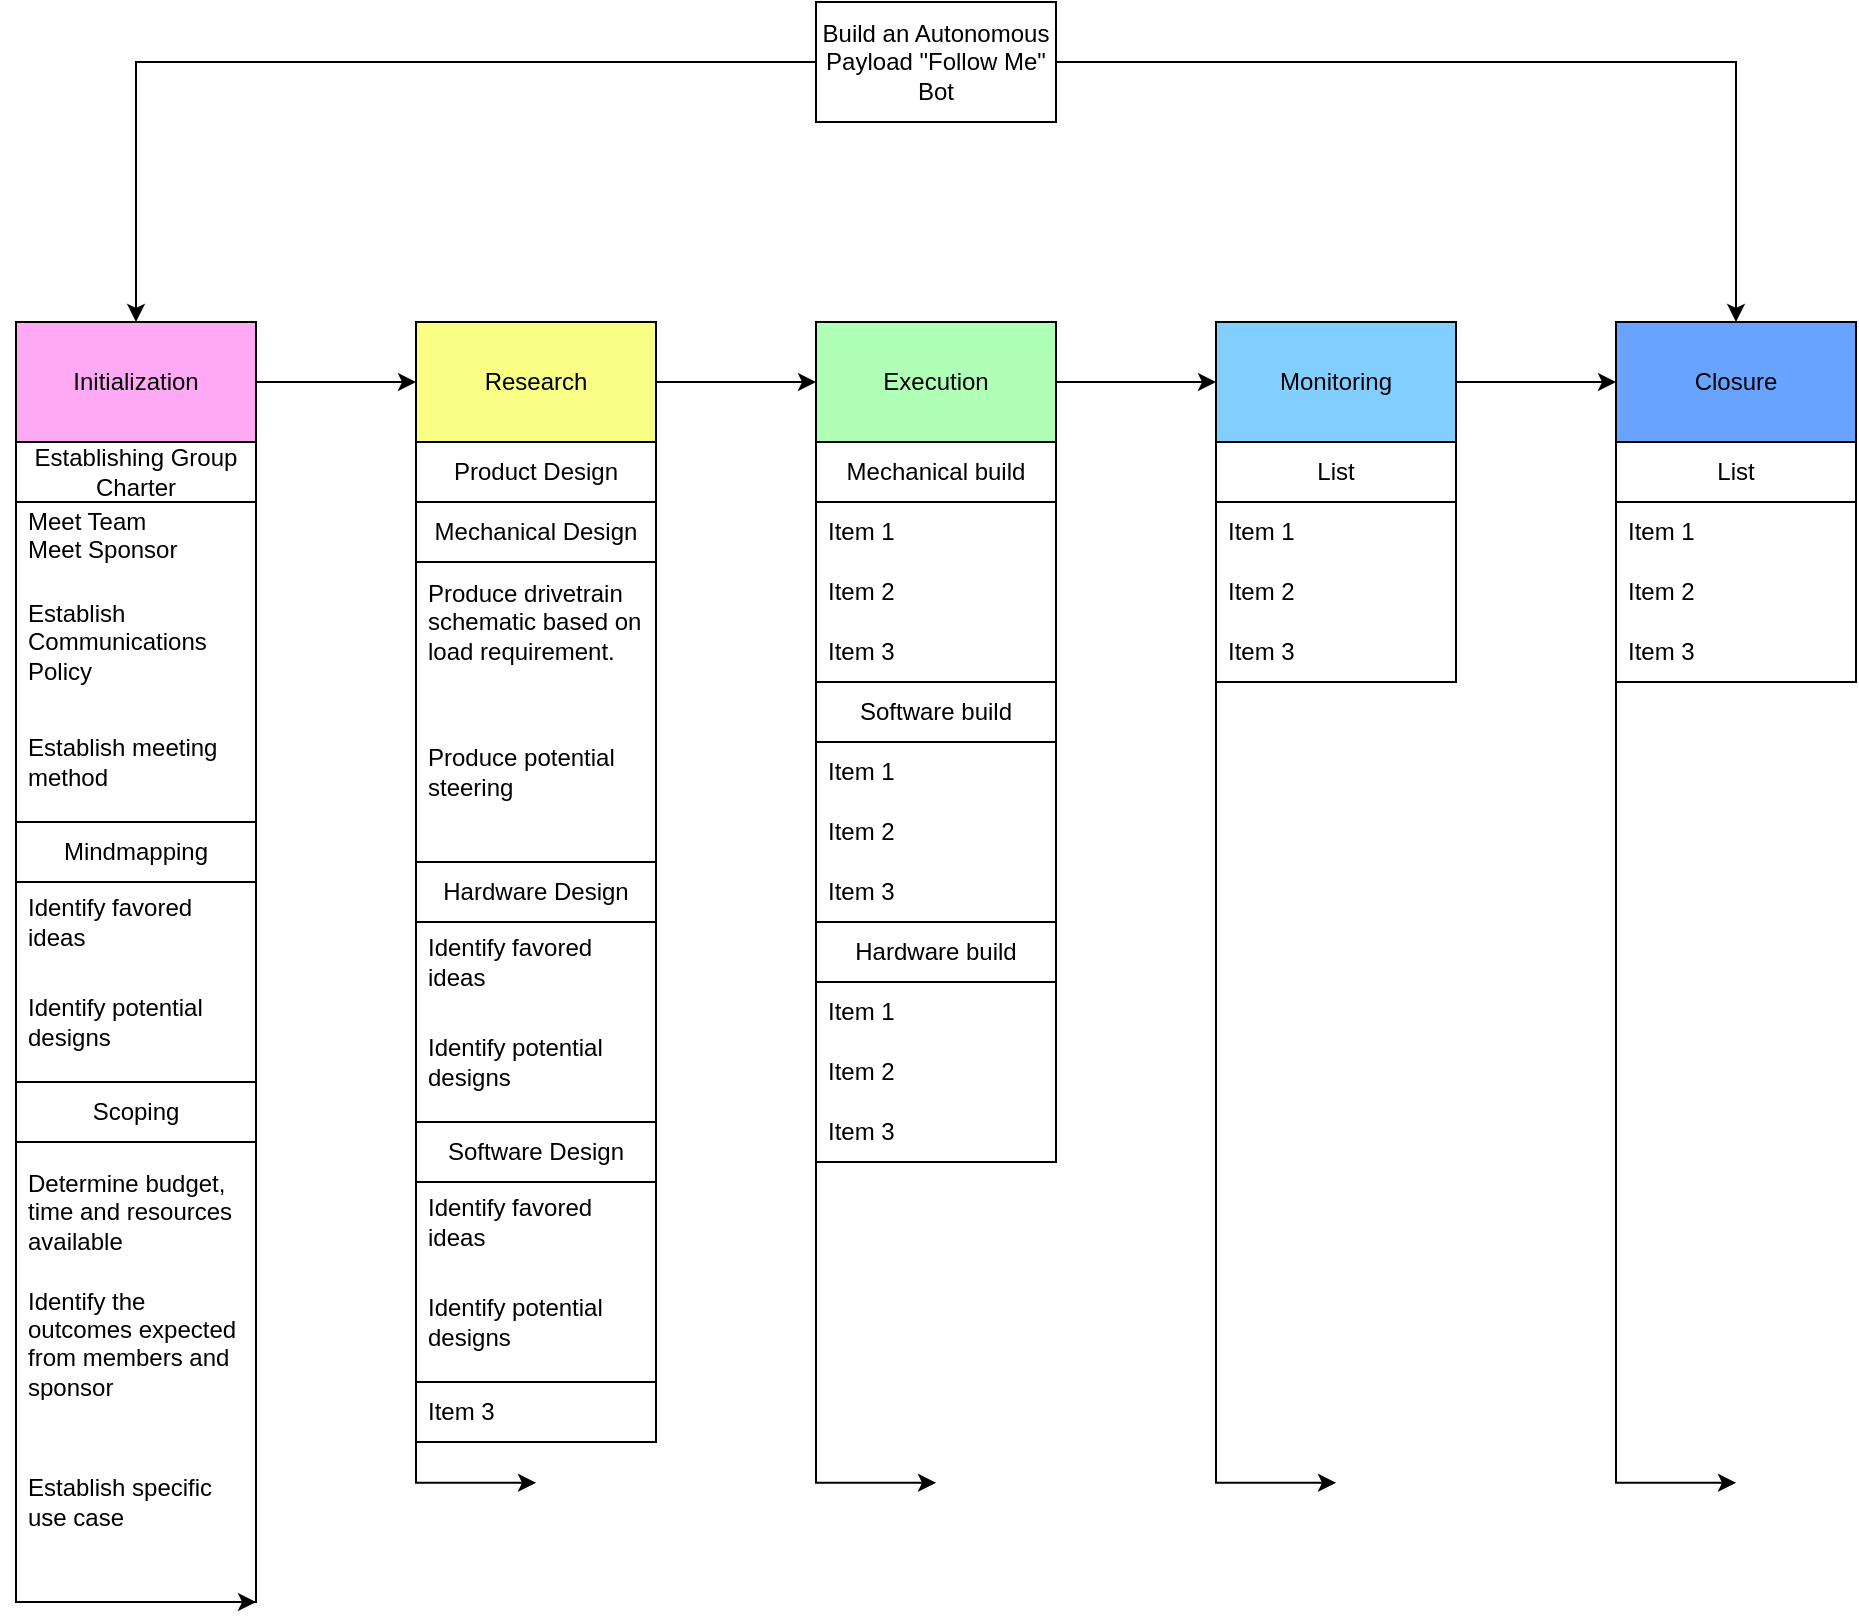 <mxfile version="27.1.1">
  <diagram name="Page-1" id="sMqCAqLALSPTstq_CGC4">
    <mxGraphModel dx="2643" dy="884" grid="1" gridSize="10" guides="1" tooltips="1" connect="1" arrows="1" fold="1" page="1" pageScale="1" pageWidth="850" pageHeight="1100" math="0" shadow="0">
      <root>
        <mxCell id="0" />
        <mxCell id="1" parent="0" />
        <mxCell id="hAxj5La1zIxjFtSovUvo-46" style="edgeStyle=orthogonalEdgeStyle;rounded=0;orthogonalLoop=1;jettySize=auto;html=1;entryX=0.5;entryY=0;entryDx=0;entryDy=0;" edge="1" parent="1" source="hAxj5La1zIxjFtSovUvo-2" target="hAxj5La1zIxjFtSovUvo-3">
          <mxGeometry relative="1" as="geometry" />
        </mxCell>
        <mxCell id="hAxj5La1zIxjFtSovUvo-47" style="edgeStyle=orthogonalEdgeStyle;rounded=0;orthogonalLoop=1;jettySize=auto;html=1;" edge="1" parent="1" source="hAxj5La1zIxjFtSovUvo-2" target="hAxj5La1zIxjFtSovUvo-10">
          <mxGeometry relative="1" as="geometry" />
        </mxCell>
        <mxCell id="hAxj5La1zIxjFtSovUvo-2" value="Build an Autonomous Payload &quot;Follow Me&quot; Bot" style="rounded=0;whiteSpace=wrap;html=1;" vertex="1" parent="1">
          <mxGeometry x="-390" y="90" width="120" height="60" as="geometry" />
        </mxCell>
        <mxCell id="hAxj5La1zIxjFtSovUvo-5" value="" style="edgeStyle=orthogonalEdgeStyle;rounded=0;orthogonalLoop=1;jettySize=auto;html=1;" edge="1" parent="1" source="hAxj5La1zIxjFtSovUvo-3" target="hAxj5La1zIxjFtSovUvo-4">
          <mxGeometry relative="1" as="geometry" />
        </mxCell>
        <mxCell id="hAxj5La1zIxjFtSovUvo-15" style="edgeStyle=orthogonalEdgeStyle;rounded=0;orthogonalLoop=1;jettySize=auto;html=1;" edge="1" parent="1" source="hAxj5La1zIxjFtSovUvo-3">
          <mxGeometry relative="1" as="geometry">
            <mxPoint x="-670" y="890" as="targetPoint" />
            <Array as="points">
              <mxPoint x="-790" y="890" />
              <mxPoint x="-670" y="890" />
            </Array>
          </mxGeometry>
        </mxCell>
        <mxCell id="hAxj5La1zIxjFtSovUvo-3" value="Initialization" style="rounded=0;whiteSpace=wrap;html=1;fillColor=#FFA9F4;" vertex="1" parent="1">
          <mxGeometry x="-790" y="250" width="120" height="60" as="geometry" />
        </mxCell>
        <mxCell id="hAxj5La1zIxjFtSovUvo-7" value="" style="edgeStyle=orthogonalEdgeStyle;rounded=0;orthogonalLoop=1;jettySize=auto;html=1;" edge="1" parent="1" source="hAxj5La1zIxjFtSovUvo-4" target="hAxj5La1zIxjFtSovUvo-6">
          <mxGeometry relative="1" as="geometry" />
        </mxCell>
        <mxCell id="hAxj5La1zIxjFtSovUvo-4" value="Research" style="rounded=0;whiteSpace=wrap;html=1;fillColor=#F9FF84;" vertex="1" parent="1">
          <mxGeometry x="-590" y="250" width="120" height="60" as="geometry" />
        </mxCell>
        <mxCell id="hAxj5La1zIxjFtSovUvo-9" value="" style="edgeStyle=orthogonalEdgeStyle;rounded=0;orthogonalLoop=1;jettySize=auto;html=1;" edge="1" parent="1" source="hAxj5La1zIxjFtSovUvo-6" target="hAxj5La1zIxjFtSovUvo-8">
          <mxGeometry relative="1" as="geometry" />
        </mxCell>
        <mxCell id="hAxj5La1zIxjFtSovUvo-6" value="Execution" style="rounded=0;whiteSpace=wrap;html=1;fillColor=#AFFFB6;" vertex="1" parent="1">
          <mxGeometry x="-390" y="250" width="120" height="60" as="geometry" />
        </mxCell>
        <mxCell id="hAxj5La1zIxjFtSovUvo-11" value="" style="edgeStyle=orthogonalEdgeStyle;rounded=0;orthogonalLoop=1;jettySize=auto;html=1;" edge="1" parent="1" source="hAxj5La1zIxjFtSovUvo-8" target="hAxj5La1zIxjFtSovUvo-10">
          <mxGeometry relative="1" as="geometry" />
        </mxCell>
        <mxCell id="hAxj5La1zIxjFtSovUvo-8" value="Monitoring" style="rounded=0;whiteSpace=wrap;html=1;fillColor=#82CEFF;" vertex="1" parent="1">
          <mxGeometry x="-190" y="250" width="120" height="60" as="geometry" />
        </mxCell>
        <mxCell id="hAxj5La1zIxjFtSovUvo-10" value="Closure" style="rounded=0;whiteSpace=wrap;html=1;fillColor=#68A3FF;strokeColor=#000000;" vertex="1" parent="1">
          <mxGeometry x="10" y="250" width="120" height="60" as="geometry" />
        </mxCell>
        <mxCell id="hAxj5La1zIxjFtSovUvo-16" value="Establishing Group Charter" style="swimlane;fontStyle=0;childLayout=stackLayout;horizontal=1;startSize=30;horizontalStack=0;resizeParent=1;resizeParentMax=0;resizeLast=0;collapsible=1;marginBottom=0;whiteSpace=wrap;html=1;" vertex="1" parent="1">
          <mxGeometry x="-790" y="310" width="120" height="190" as="geometry">
            <mxRectangle x="-790" y="310" width="60" height="30" as="alternateBounds" />
          </mxGeometry>
        </mxCell>
        <mxCell id="hAxj5La1zIxjFtSovUvo-17" value="Meet Team&lt;div&gt;Meet Sponsor&amp;nbsp;&lt;/div&gt;&lt;div&gt;&lt;br&gt;&lt;/div&gt;" style="text;strokeColor=none;fillColor=none;align=left;verticalAlign=middle;spacingLeft=4;spacingRight=4;overflow=hidden;points=[[0,0.5],[1,0.5]];portConstraint=eastwest;rotatable=0;whiteSpace=wrap;html=1;" vertex="1" parent="hAxj5La1zIxjFtSovUvo-16">
          <mxGeometry y="30" width="120" height="40" as="geometry" />
        </mxCell>
        <mxCell id="hAxj5La1zIxjFtSovUvo-49" value="&lt;div&gt;Establish Communications Policy&lt;/div&gt;" style="text;strokeColor=none;fillColor=none;align=left;verticalAlign=middle;spacingLeft=4;spacingRight=4;overflow=hidden;points=[[0,0.5],[1,0.5]];portConstraint=eastwest;rotatable=0;whiteSpace=wrap;html=1;" vertex="1" parent="hAxj5La1zIxjFtSovUvo-16">
          <mxGeometry y="70" width="120" height="60" as="geometry" />
        </mxCell>
        <mxCell id="hAxj5La1zIxjFtSovUvo-51" value="Establish meeting method" style="text;strokeColor=none;fillColor=none;align=left;verticalAlign=middle;spacingLeft=4;spacingRight=4;overflow=hidden;points=[[0,0.5],[1,0.5]];portConstraint=eastwest;rotatable=0;whiteSpace=wrap;html=1;" vertex="1" parent="hAxj5La1zIxjFtSovUvo-16">
          <mxGeometry y="130" width="120" height="60" as="geometry" />
        </mxCell>
        <mxCell id="hAxj5La1zIxjFtSovUvo-22" value="Product Design" style="swimlane;fontStyle=0;childLayout=stackLayout;horizontal=1;startSize=30;horizontalStack=0;resizeParent=1;resizeParentMax=0;resizeLast=0;collapsible=1;marginBottom=0;whiteSpace=wrap;html=1;" vertex="1" parent="1">
          <mxGeometry x="-590" y="310" width="120" height="500" as="geometry" />
        </mxCell>
        <mxCell id="hAxj5La1zIxjFtSovUvo-61" value="Mechanical Design" style="swimlane;fontStyle=0;childLayout=stackLayout;horizontal=1;startSize=30;horizontalStack=0;resizeParent=1;resizeParentMax=0;resizeLast=0;collapsible=1;marginBottom=0;whiteSpace=wrap;html=1;" vertex="1" parent="hAxj5La1zIxjFtSovUvo-22">
          <mxGeometry y="30" width="120" height="180" as="geometry">
            <mxRectangle x="-790" y="310" width="60" height="30" as="alternateBounds" />
          </mxGeometry>
        </mxCell>
        <mxCell id="hAxj5La1zIxjFtSovUvo-62" value="Produce drivetrain schematic based on load requirement." style="text;strokeColor=none;fillColor=none;align=left;verticalAlign=middle;spacingLeft=4;spacingRight=4;overflow=hidden;points=[[0,0.5],[1,0.5]];portConstraint=eastwest;rotatable=0;whiteSpace=wrap;html=1;" vertex="1" parent="hAxj5La1zIxjFtSovUvo-61">
          <mxGeometry y="30" width="120" height="60" as="geometry" />
        </mxCell>
        <mxCell id="hAxj5La1zIxjFtSovUvo-63" value="Produce potential steering&amp;nbsp;" style="text;strokeColor=none;fillColor=none;align=left;verticalAlign=middle;spacingLeft=4;spacingRight=4;overflow=hidden;points=[[0,0.5],[1,0.5]];portConstraint=eastwest;rotatable=0;whiteSpace=wrap;html=1;" vertex="1" parent="hAxj5La1zIxjFtSovUvo-61">
          <mxGeometry y="90" width="120" height="90" as="geometry" />
        </mxCell>
        <mxCell id="hAxj5La1zIxjFtSovUvo-68" value="Hardware Design" style="swimlane;fontStyle=0;childLayout=stackLayout;horizontal=1;startSize=30;horizontalStack=0;resizeParent=1;resizeParentMax=0;resizeLast=0;collapsible=1;marginBottom=0;whiteSpace=wrap;html=1;" vertex="1" parent="hAxj5La1zIxjFtSovUvo-22">
          <mxGeometry y="210" width="120" height="130" as="geometry">
            <mxRectangle x="-790" y="310" width="60" height="30" as="alternateBounds" />
          </mxGeometry>
        </mxCell>
        <mxCell id="hAxj5La1zIxjFtSovUvo-69" value="&lt;div&gt;Identify favored ideas&lt;/div&gt;" style="text;strokeColor=none;fillColor=none;align=left;verticalAlign=middle;spacingLeft=4;spacingRight=4;overflow=hidden;points=[[0,0.5],[1,0.5]];portConstraint=eastwest;rotatable=0;whiteSpace=wrap;html=1;" vertex="1" parent="hAxj5La1zIxjFtSovUvo-68">
          <mxGeometry y="30" width="120" height="40" as="geometry" />
        </mxCell>
        <mxCell id="hAxj5La1zIxjFtSovUvo-70" value="Identify potential designs&amp;nbsp;" style="text;strokeColor=none;fillColor=none;align=left;verticalAlign=middle;spacingLeft=4;spacingRight=4;overflow=hidden;points=[[0,0.5],[1,0.5]];portConstraint=eastwest;rotatable=0;whiteSpace=wrap;html=1;" vertex="1" parent="hAxj5La1zIxjFtSovUvo-68">
          <mxGeometry y="70" width="120" height="60" as="geometry" />
        </mxCell>
        <mxCell id="hAxj5La1zIxjFtSovUvo-71" value="Software Design" style="swimlane;fontStyle=0;childLayout=stackLayout;horizontal=1;startSize=30;horizontalStack=0;resizeParent=1;resizeParentMax=0;resizeLast=0;collapsible=1;marginBottom=0;whiteSpace=wrap;html=1;" vertex="1" parent="hAxj5La1zIxjFtSovUvo-22">
          <mxGeometry y="340" width="120" height="130" as="geometry">
            <mxRectangle x="-790" y="310" width="60" height="30" as="alternateBounds" />
          </mxGeometry>
        </mxCell>
        <mxCell id="hAxj5La1zIxjFtSovUvo-72" value="&lt;div&gt;Identify favored ideas&lt;/div&gt;" style="text;strokeColor=none;fillColor=none;align=left;verticalAlign=middle;spacingLeft=4;spacingRight=4;overflow=hidden;points=[[0,0.5],[1,0.5]];portConstraint=eastwest;rotatable=0;whiteSpace=wrap;html=1;" vertex="1" parent="hAxj5La1zIxjFtSovUvo-71">
          <mxGeometry y="30" width="120" height="40" as="geometry" />
        </mxCell>
        <mxCell id="hAxj5La1zIxjFtSovUvo-73" value="Identify potential designs&amp;nbsp;" style="text;strokeColor=none;fillColor=none;align=left;verticalAlign=middle;spacingLeft=4;spacingRight=4;overflow=hidden;points=[[0,0.5],[1,0.5]];portConstraint=eastwest;rotatable=0;whiteSpace=wrap;html=1;" vertex="1" parent="hAxj5La1zIxjFtSovUvo-71">
          <mxGeometry y="70" width="120" height="60" as="geometry" />
        </mxCell>
        <mxCell id="hAxj5La1zIxjFtSovUvo-25" value="Item 3" style="text;strokeColor=none;fillColor=none;align=left;verticalAlign=middle;spacingLeft=4;spacingRight=4;overflow=hidden;points=[[0,0.5],[1,0.5]];portConstraint=eastwest;rotatable=0;whiteSpace=wrap;html=1;" vertex="1" parent="hAxj5La1zIxjFtSovUvo-22">
          <mxGeometry y="470" width="120" height="30" as="geometry" />
        </mxCell>
        <mxCell id="hAxj5La1zIxjFtSovUvo-26" value="Hardware build" style="swimlane;fontStyle=0;childLayout=stackLayout;horizontal=1;startSize=30;horizontalStack=0;resizeParent=1;resizeParentMax=0;resizeLast=0;collapsible=1;marginBottom=0;whiteSpace=wrap;html=1;" vertex="1" parent="1">
          <mxGeometry x="-390" y="550" width="120" height="120" as="geometry" />
        </mxCell>
        <mxCell id="hAxj5La1zIxjFtSovUvo-27" value="Item 1" style="text;strokeColor=none;fillColor=none;align=left;verticalAlign=middle;spacingLeft=4;spacingRight=4;overflow=hidden;points=[[0,0.5],[1,0.5]];portConstraint=eastwest;rotatable=0;whiteSpace=wrap;html=1;" vertex="1" parent="hAxj5La1zIxjFtSovUvo-26">
          <mxGeometry y="30" width="120" height="30" as="geometry" />
        </mxCell>
        <mxCell id="hAxj5La1zIxjFtSovUvo-28" value="Item 2" style="text;strokeColor=none;fillColor=none;align=left;verticalAlign=middle;spacingLeft=4;spacingRight=4;overflow=hidden;points=[[0,0.5],[1,0.5]];portConstraint=eastwest;rotatable=0;whiteSpace=wrap;html=1;" vertex="1" parent="hAxj5La1zIxjFtSovUvo-26">
          <mxGeometry y="60" width="120" height="30" as="geometry" />
        </mxCell>
        <mxCell id="hAxj5La1zIxjFtSovUvo-29" value="Item 3" style="text;strokeColor=none;fillColor=none;align=left;verticalAlign=middle;spacingLeft=4;spacingRight=4;overflow=hidden;points=[[0,0.5],[1,0.5]];portConstraint=eastwest;rotatable=0;whiteSpace=wrap;html=1;" vertex="1" parent="hAxj5La1zIxjFtSovUvo-26">
          <mxGeometry y="90" width="120" height="30" as="geometry" />
        </mxCell>
        <mxCell id="hAxj5La1zIxjFtSovUvo-34" style="edgeStyle=orthogonalEdgeStyle;rounded=0;orthogonalLoop=1;jettySize=auto;html=1;fontStyle=0" edge="1" parent="1">
          <mxGeometry relative="1" as="geometry">
            <mxPoint x="-530" y="830.381" as="targetPoint" />
            <mxPoint x="-590" y="310" as="sourcePoint" />
            <Array as="points">
              <mxPoint x="-590" y="830" />
            </Array>
          </mxGeometry>
        </mxCell>
        <mxCell id="hAxj5La1zIxjFtSovUvo-35" style="edgeStyle=orthogonalEdgeStyle;rounded=0;orthogonalLoop=1;jettySize=auto;html=1;" edge="1" parent="1">
          <mxGeometry relative="1" as="geometry">
            <mxPoint x="-330" y="830.381" as="targetPoint" />
            <mxPoint x="-390" y="310" as="sourcePoint" />
            <Array as="points">
              <mxPoint x="-390" y="830" />
            </Array>
          </mxGeometry>
        </mxCell>
        <mxCell id="hAxj5La1zIxjFtSovUvo-36" style="edgeStyle=orthogonalEdgeStyle;rounded=0;orthogonalLoop=1;jettySize=auto;html=1;" edge="1" parent="1">
          <mxGeometry relative="1" as="geometry">
            <mxPoint x="-130" y="830.381" as="targetPoint" />
            <mxPoint x="-190" y="310" as="sourcePoint" />
            <Array as="points">
              <mxPoint x="-190" y="830" />
            </Array>
          </mxGeometry>
        </mxCell>
        <mxCell id="hAxj5La1zIxjFtSovUvo-37" style="edgeStyle=orthogonalEdgeStyle;rounded=0;orthogonalLoop=1;jettySize=auto;html=1;" edge="1" parent="1">
          <mxGeometry relative="1" as="geometry">
            <mxPoint x="70" y="830.381" as="targetPoint" />
            <mxPoint x="10" y="310" as="sourcePoint" />
            <Array as="points">
              <mxPoint x="10" y="830" />
            </Array>
          </mxGeometry>
        </mxCell>
        <mxCell id="hAxj5La1zIxjFtSovUvo-38" value="List" style="swimlane;fontStyle=0;childLayout=stackLayout;horizontal=1;startSize=30;horizontalStack=0;resizeParent=1;resizeParentMax=0;resizeLast=0;collapsible=1;marginBottom=0;whiteSpace=wrap;html=1;" vertex="1" parent="1">
          <mxGeometry x="-190" y="310" width="120" height="120" as="geometry" />
        </mxCell>
        <mxCell id="hAxj5La1zIxjFtSovUvo-39" value="Item 1" style="text;strokeColor=none;fillColor=none;align=left;verticalAlign=middle;spacingLeft=4;spacingRight=4;overflow=hidden;points=[[0,0.5],[1,0.5]];portConstraint=eastwest;rotatable=0;whiteSpace=wrap;html=1;" vertex="1" parent="hAxj5La1zIxjFtSovUvo-38">
          <mxGeometry y="30" width="120" height="30" as="geometry" />
        </mxCell>
        <mxCell id="hAxj5La1zIxjFtSovUvo-40" value="Item 2" style="text;strokeColor=none;fillColor=none;align=left;verticalAlign=middle;spacingLeft=4;spacingRight=4;overflow=hidden;points=[[0,0.5],[1,0.5]];portConstraint=eastwest;rotatable=0;whiteSpace=wrap;html=1;" vertex="1" parent="hAxj5La1zIxjFtSovUvo-38">
          <mxGeometry y="60" width="120" height="30" as="geometry" />
        </mxCell>
        <mxCell id="hAxj5La1zIxjFtSovUvo-41" value="Item 3" style="text;strokeColor=none;fillColor=none;align=left;verticalAlign=middle;spacingLeft=4;spacingRight=4;overflow=hidden;points=[[0,0.5],[1,0.5]];portConstraint=eastwest;rotatable=0;whiteSpace=wrap;html=1;" vertex="1" parent="hAxj5La1zIxjFtSovUvo-38">
          <mxGeometry y="90" width="120" height="30" as="geometry" />
        </mxCell>
        <mxCell id="hAxj5La1zIxjFtSovUvo-42" value="List" style="swimlane;fontStyle=0;childLayout=stackLayout;horizontal=1;startSize=30;horizontalStack=0;resizeParent=1;resizeParentMax=0;resizeLast=0;collapsible=1;marginBottom=0;whiteSpace=wrap;html=1;" vertex="1" parent="1">
          <mxGeometry x="10" y="310" width="120" height="120" as="geometry" />
        </mxCell>
        <mxCell id="hAxj5La1zIxjFtSovUvo-43" value="Item 1" style="text;strokeColor=none;fillColor=none;align=left;verticalAlign=middle;spacingLeft=4;spacingRight=4;overflow=hidden;points=[[0,0.5],[1,0.5]];portConstraint=eastwest;rotatable=0;whiteSpace=wrap;html=1;" vertex="1" parent="hAxj5La1zIxjFtSovUvo-42">
          <mxGeometry y="30" width="120" height="30" as="geometry" />
        </mxCell>
        <mxCell id="hAxj5La1zIxjFtSovUvo-44" value="Item 2" style="text;strokeColor=none;fillColor=none;align=left;verticalAlign=middle;spacingLeft=4;spacingRight=4;overflow=hidden;points=[[0,0.5],[1,0.5]];portConstraint=eastwest;rotatable=0;whiteSpace=wrap;html=1;" vertex="1" parent="hAxj5La1zIxjFtSovUvo-42">
          <mxGeometry y="60" width="120" height="30" as="geometry" />
        </mxCell>
        <mxCell id="hAxj5La1zIxjFtSovUvo-45" value="Item 3" style="text;strokeColor=none;fillColor=none;align=left;verticalAlign=middle;spacingLeft=4;spacingRight=4;overflow=hidden;points=[[0,0.5],[1,0.5]];portConstraint=eastwest;rotatable=0;whiteSpace=wrap;html=1;" vertex="1" parent="hAxj5La1zIxjFtSovUvo-42">
          <mxGeometry y="90" width="120" height="30" as="geometry" />
        </mxCell>
        <mxCell id="hAxj5La1zIxjFtSovUvo-57" value="Mindmapping" style="swimlane;fontStyle=0;childLayout=stackLayout;horizontal=1;startSize=30;horizontalStack=0;resizeParent=1;resizeParentMax=0;resizeLast=0;collapsible=1;marginBottom=0;whiteSpace=wrap;html=1;" vertex="1" parent="1">
          <mxGeometry x="-790" y="500" width="120" height="130" as="geometry">
            <mxRectangle x="-790" y="310" width="60" height="30" as="alternateBounds" />
          </mxGeometry>
        </mxCell>
        <mxCell id="hAxj5La1zIxjFtSovUvo-58" value="&lt;div&gt;Identify favored ideas&lt;/div&gt;" style="text;strokeColor=none;fillColor=none;align=left;verticalAlign=middle;spacingLeft=4;spacingRight=4;overflow=hidden;points=[[0,0.5],[1,0.5]];portConstraint=eastwest;rotatable=0;whiteSpace=wrap;html=1;" vertex="1" parent="hAxj5La1zIxjFtSovUvo-57">
          <mxGeometry y="30" width="120" height="40" as="geometry" />
        </mxCell>
        <mxCell id="hAxj5La1zIxjFtSovUvo-59" value="Identify potential designs&amp;nbsp;" style="text;strokeColor=none;fillColor=none;align=left;verticalAlign=middle;spacingLeft=4;spacingRight=4;overflow=hidden;points=[[0,0.5],[1,0.5]];portConstraint=eastwest;rotatable=0;whiteSpace=wrap;html=1;" vertex="1" parent="hAxj5La1zIxjFtSovUvo-57">
          <mxGeometry y="70" width="120" height="60" as="geometry" />
        </mxCell>
        <mxCell id="hAxj5La1zIxjFtSovUvo-65" value="Scoping" style="swimlane;fontStyle=0;childLayout=stackLayout;horizontal=1;startSize=30;horizontalStack=0;resizeParent=1;resizeParentMax=0;resizeLast=0;collapsible=1;marginBottom=0;whiteSpace=wrap;html=1;" vertex="1" parent="1">
          <mxGeometry x="-790" y="630" width="120" height="260" as="geometry">
            <mxRectangle x="-790" y="310" width="60" height="30" as="alternateBounds" />
          </mxGeometry>
        </mxCell>
        <mxCell id="hAxj5La1zIxjFtSovUvo-66" value="&lt;div&gt;Determine budget, time and resources available&lt;/div&gt;" style="text;strokeColor=none;fillColor=none;align=left;verticalAlign=middle;spacingLeft=4;spacingRight=4;overflow=hidden;points=[[0,0.5],[1,0.5]];portConstraint=eastwest;rotatable=0;whiteSpace=wrap;html=1;" vertex="1" parent="hAxj5La1zIxjFtSovUvo-65">
          <mxGeometry y="30" width="120" height="70" as="geometry" />
        </mxCell>
        <mxCell id="hAxj5La1zIxjFtSovUvo-67" value="Identify the outcomes expected from members and sponsor" style="text;strokeColor=none;fillColor=none;align=left;verticalAlign=middle;spacingLeft=4;spacingRight=4;overflow=hidden;points=[[0,0.5],[1,0.5]];portConstraint=eastwest;rotatable=0;whiteSpace=wrap;html=1;" vertex="1" parent="hAxj5La1zIxjFtSovUvo-65">
          <mxGeometry y="100" width="120" height="60" as="geometry" />
        </mxCell>
        <mxCell id="hAxj5La1zIxjFtSovUvo-77" value="Establish specific use case" style="text;strokeColor=none;fillColor=none;align=left;verticalAlign=middle;spacingLeft=4;spacingRight=4;overflow=hidden;points=[[0,0.5],[1,0.5]];portConstraint=eastwest;rotatable=0;whiteSpace=wrap;html=1;" vertex="1" parent="hAxj5La1zIxjFtSovUvo-65">
          <mxGeometry y="160" width="120" height="100" as="geometry" />
        </mxCell>
        <mxCell id="hAxj5La1zIxjFtSovUvo-78" value="Software build" style="swimlane;fontStyle=0;childLayout=stackLayout;horizontal=1;startSize=30;horizontalStack=0;resizeParent=1;resizeParentMax=0;resizeLast=0;collapsible=1;marginBottom=0;whiteSpace=wrap;html=1;" vertex="1" parent="1">
          <mxGeometry x="-390" y="430" width="120" height="120" as="geometry" />
        </mxCell>
        <mxCell id="hAxj5La1zIxjFtSovUvo-79" value="Item 1" style="text;strokeColor=none;fillColor=none;align=left;verticalAlign=middle;spacingLeft=4;spacingRight=4;overflow=hidden;points=[[0,0.5],[1,0.5]];portConstraint=eastwest;rotatable=0;whiteSpace=wrap;html=1;" vertex="1" parent="hAxj5La1zIxjFtSovUvo-78">
          <mxGeometry y="30" width="120" height="30" as="geometry" />
        </mxCell>
        <mxCell id="hAxj5La1zIxjFtSovUvo-80" value="Item 2" style="text;strokeColor=none;fillColor=none;align=left;verticalAlign=middle;spacingLeft=4;spacingRight=4;overflow=hidden;points=[[0,0.5],[1,0.5]];portConstraint=eastwest;rotatable=0;whiteSpace=wrap;html=1;" vertex="1" parent="hAxj5La1zIxjFtSovUvo-78">
          <mxGeometry y="60" width="120" height="30" as="geometry" />
        </mxCell>
        <mxCell id="hAxj5La1zIxjFtSovUvo-81" value="Item 3" style="text;strokeColor=none;fillColor=none;align=left;verticalAlign=middle;spacingLeft=4;spacingRight=4;overflow=hidden;points=[[0,0.5],[1,0.5]];portConstraint=eastwest;rotatable=0;whiteSpace=wrap;html=1;" vertex="1" parent="hAxj5La1zIxjFtSovUvo-78">
          <mxGeometry y="90" width="120" height="30" as="geometry" />
        </mxCell>
        <mxCell id="hAxj5La1zIxjFtSovUvo-82" value="Mechanical build" style="swimlane;fontStyle=0;childLayout=stackLayout;horizontal=1;startSize=30;horizontalStack=0;resizeParent=1;resizeParentMax=0;resizeLast=0;collapsible=1;marginBottom=0;whiteSpace=wrap;html=1;" vertex="1" parent="1">
          <mxGeometry x="-390" y="310" width="120" height="120" as="geometry" />
        </mxCell>
        <mxCell id="hAxj5La1zIxjFtSovUvo-83" value="Item 1" style="text;strokeColor=none;fillColor=none;align=left;verticalAlign=middle;spacingLeft=4;spacingRight=4;overflow=hidden;points=[[0,0.5],[1,0.5]];portConstraint=eastwest;rotatable=0;whiteSpace=wrap;html=1;" vertex="1" parent="hAxj5La1zIxjFtSovUvo-82">
          <mxGeometry y="30" width="120" height="30" as="geometry" />
        </mxCell>
        <mxCell id="hAxj5La1zIxjFtSovUvo-84" value="Item 2" style="text;strokeColor=none;fillColor=none;align=left;verticalAlign=middle;spacingLeft=4;spacingRight=4;overflow=hidden;points=[[0,0.5],[1,0.5]];portConstraint=eastwest;rotatable=0;whiteSpace=wrap;html=1;" vertex="1" parent="hAxj5La1zIxjFtSovUvo-82">
          <mxGeometry y="60" width="120" height="30" as="geometry" />
        </mxCell>
        <mxCell id="hAxj5La1zIxjFtSovUvo-85" value="Item 3" style="text;strokeColor=none;fillColor=none;align=left;verticalAlign=middle;spacingLeft=4;spacingRight=4;overflow=hidden;points=[[0,0.5],[1,0.5]];portConstraint=eastwest;rotatable=0;whiteSpace=wrap;html=1;" vertex="1" parent="hAxj5La1zIxjFtSovUvo-82">
          <mxGeometry y="90" width="120" height="30" as="geometry" />
        </mxCell>
      </root>
    </mxGraphModel>
  </diagram>
</mxfile>
